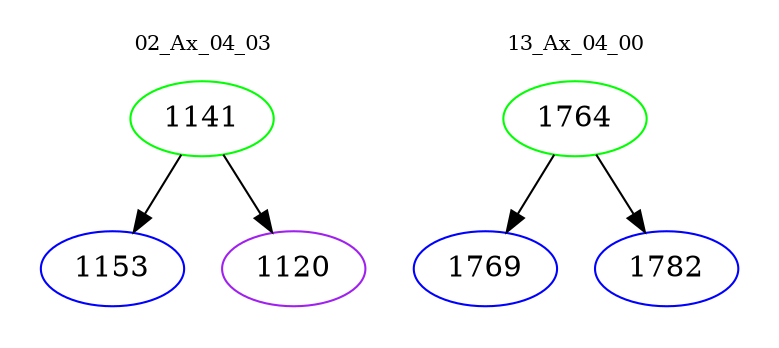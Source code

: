 digraph{
subgraph cluster_0 {
color = white
label = "02_Ax_04_03";
fontsize=10;
T0_1141 [label="1141", color="green"]
T0_1141 -> T0_1153 [color="black"]
T0_1153 [label="1153", color="blue"]
T0_1141 -> T0_1120 [color="black"]
T0_1120 [label="1120", color="purple"]
}
subgraph cluster_1 {
color = white
label = "13_Ax_04_00";
fontsize=10;
T1_1764 [label="1764", color="green"]
T1_1764 -> T1_1769 [color="black"]
T1_1769 [label="1769", color="blue"]
T1_1764 -> T1_1782 [color="black"]
T1_1782 [label="1782", color="blue"]
}
}
